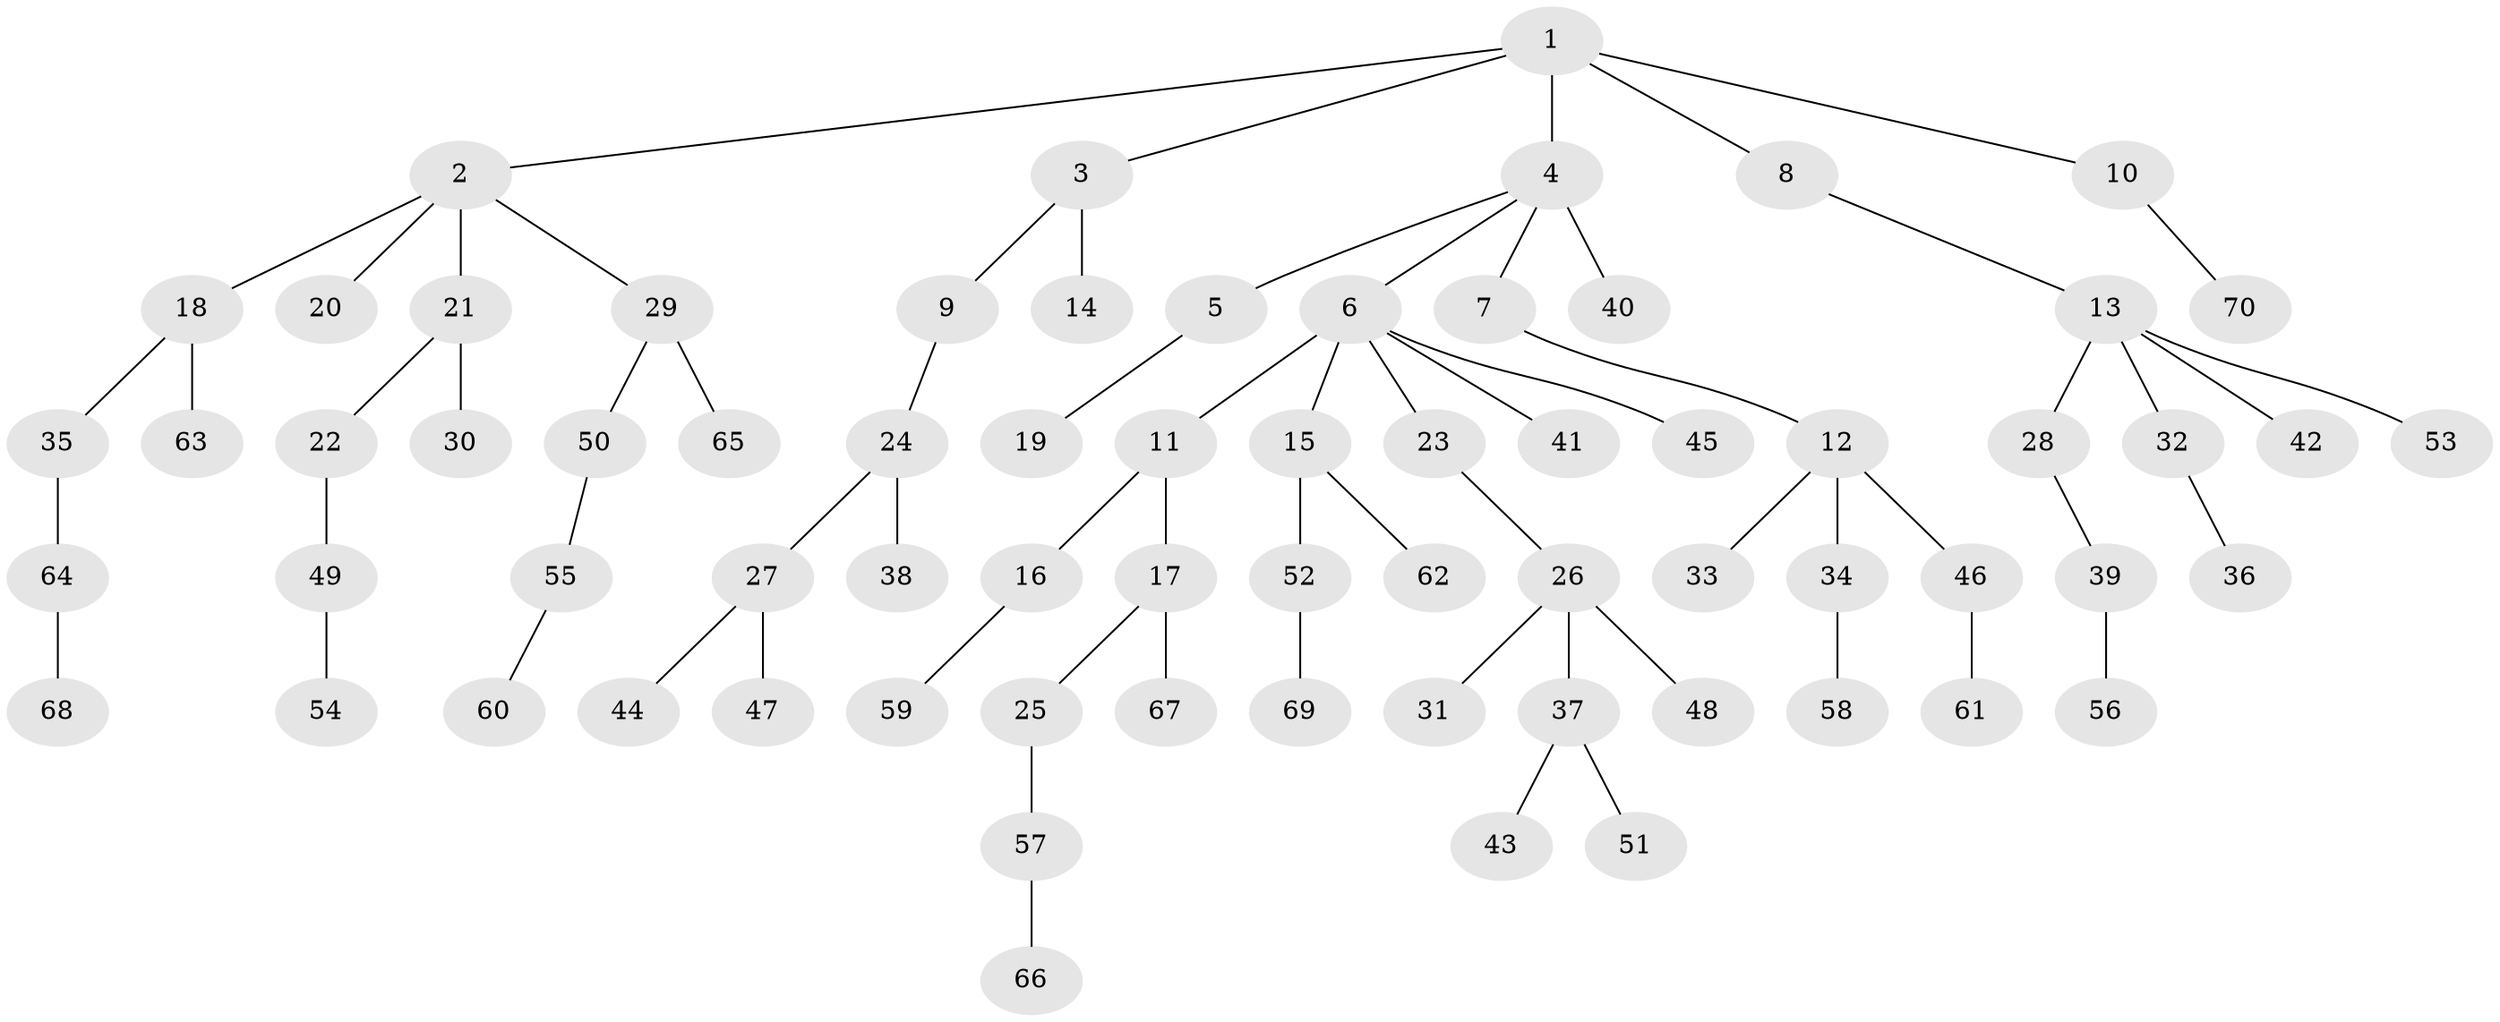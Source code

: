 // original degree distribution, {6: 0.02142857142857143, 5: 0.03571428571428571, 4: 0.08571428571428572, 3: 0.1357142857142857, 1: 0.5142857142857142, 2: 0.20714285714285716}
// Generated by graph-tools (version 1.1) at 2025/43/03/06/25 01:43:20]
// undirected, 70 vertices, 69 edges
graph export_dot {
graph [start="1"]
  node [color=gray90,style=filled];
  1;
  2;
  3;
  4;
  5;
  6;
  7;
  8;
  9;
  10;
  11;
  12;
  13;
  14;
  15;
  16;
  17;
  18;
  19;
  20;
  21;
  22;
  23;
  24;
  25;
  26;
  27;
  28;
  29;
  30;
  31;
  32;
  33;
  34;
  35;
  36;
  37;
  38;
  39;
  40;
  41;
  42;
  43;
  44;
  45;
  46;
  47;
  48;
  49;
  50;
  51;
  52;
  53;
  54;
  55;
  56;
  57;
  58;
  59;
  60;
  61;
  62;
  63;
  64;
  65;
  66;
  67;
  68;
  69;
  70;
  1 -- 2 [weight=1.0];
  1 -- 3 [weight=1.0];
  1 -- 4 [weight=1.0];
  1 -- 8 [weight=1.0];
  1 -- 10 [weight=1.0];
  2 -- 18 [weight=1.0];
  2 -- 20 [weight=1.0];
  2 -- 21 [weight=1.0];
  2 -- 29 [weight=1.0];
  3 -- 9 [weight=1.0];
  3 -- 14 [weight=1.0];
  4 -- 5 [weight=1.0];
  4 -- 6 [weight=1.0];
  4 -- 7 [weight=1.0];
  4 -- 40 [weight=3.0];
  5 -- 19 [weight=1.0];
  6 -- 11 [weight=1.0];
  6 -- 15 [weight=2.0];
  6 -- 23 [weight=1.0];
  6 -- 41 [weight=1.0];
  6 -- 45 [weight=1.0];
  7 -- 12 [weight=1.0];
  8 -- 13 [weight=1.0];
  9 -- 24 [weight=1.0];
  10 -- 70 [weight=1.0];
  11 -- 16 [weight=1.0];
  11 -- 17 [weight=1.0];
  12 -- 33 [weight=1.0];
  12 -- 34 [weight=1.0];
  12 -- 46 [weight=1.0];
  13 -- 28 [weight=1.0];
  13 -- 32 [weight=1.0];
  13 -- 42 [weight=1.0];
  13 -- 53 [weight=1.0];
  15 -- 52 [weight=1.0];
  15 -- 62 [weight=1.0];
  16 -- 59 [weight=1.0];
  17 -- 25 [weight=1.0];
  17 -- 67 [weight=1.0];
  18 -- 35 [weight=1.0];
  18 -- 63 [weight=1.0];
  21 -- 22 [weight=1.0];
  21 -- 30 [weight=2.0];
  22 -- 49 [weight=1.0];
  23 -- 26 [weight=2.0];
  24 -- 27 [weight=1.0];
  24 -- 38 [weight=1.0];
  25 -- 57 [weight=1.0];
  26 -- 31 [weight=1.0];
  26 -- 37 [weight=1.0];
  26 -- 48 [weight=1.0];
  27 -- 44 [weight=1.0];
  27 -- 47 [weight=1.0];
  28 -- 39 [weight=1.0];
  29 -- 50 [weight=1.0];
  29 -- 65 [weight=2.0];
  32 -- 36 [weight=1.0];
  34 -- 58 [weight=1.0];
  35 -- 64 [weight=1.0];
  37 -- 43 [weight=1.0];
  37 -- 51 [weight=1.0];
  39 -- 56 [weight=1.0];
  46 -- 61 [weight=1.0];
  49 -- 54 [weight=1.0];
  50 -- 55 [weight=1.0];
  52 -- 69 [weight=1.0];
  55 -- 60 [weight=1.0];
  57 -- 66 [weight=1.0];
  64 -- 68 [weight=1.0];
}
